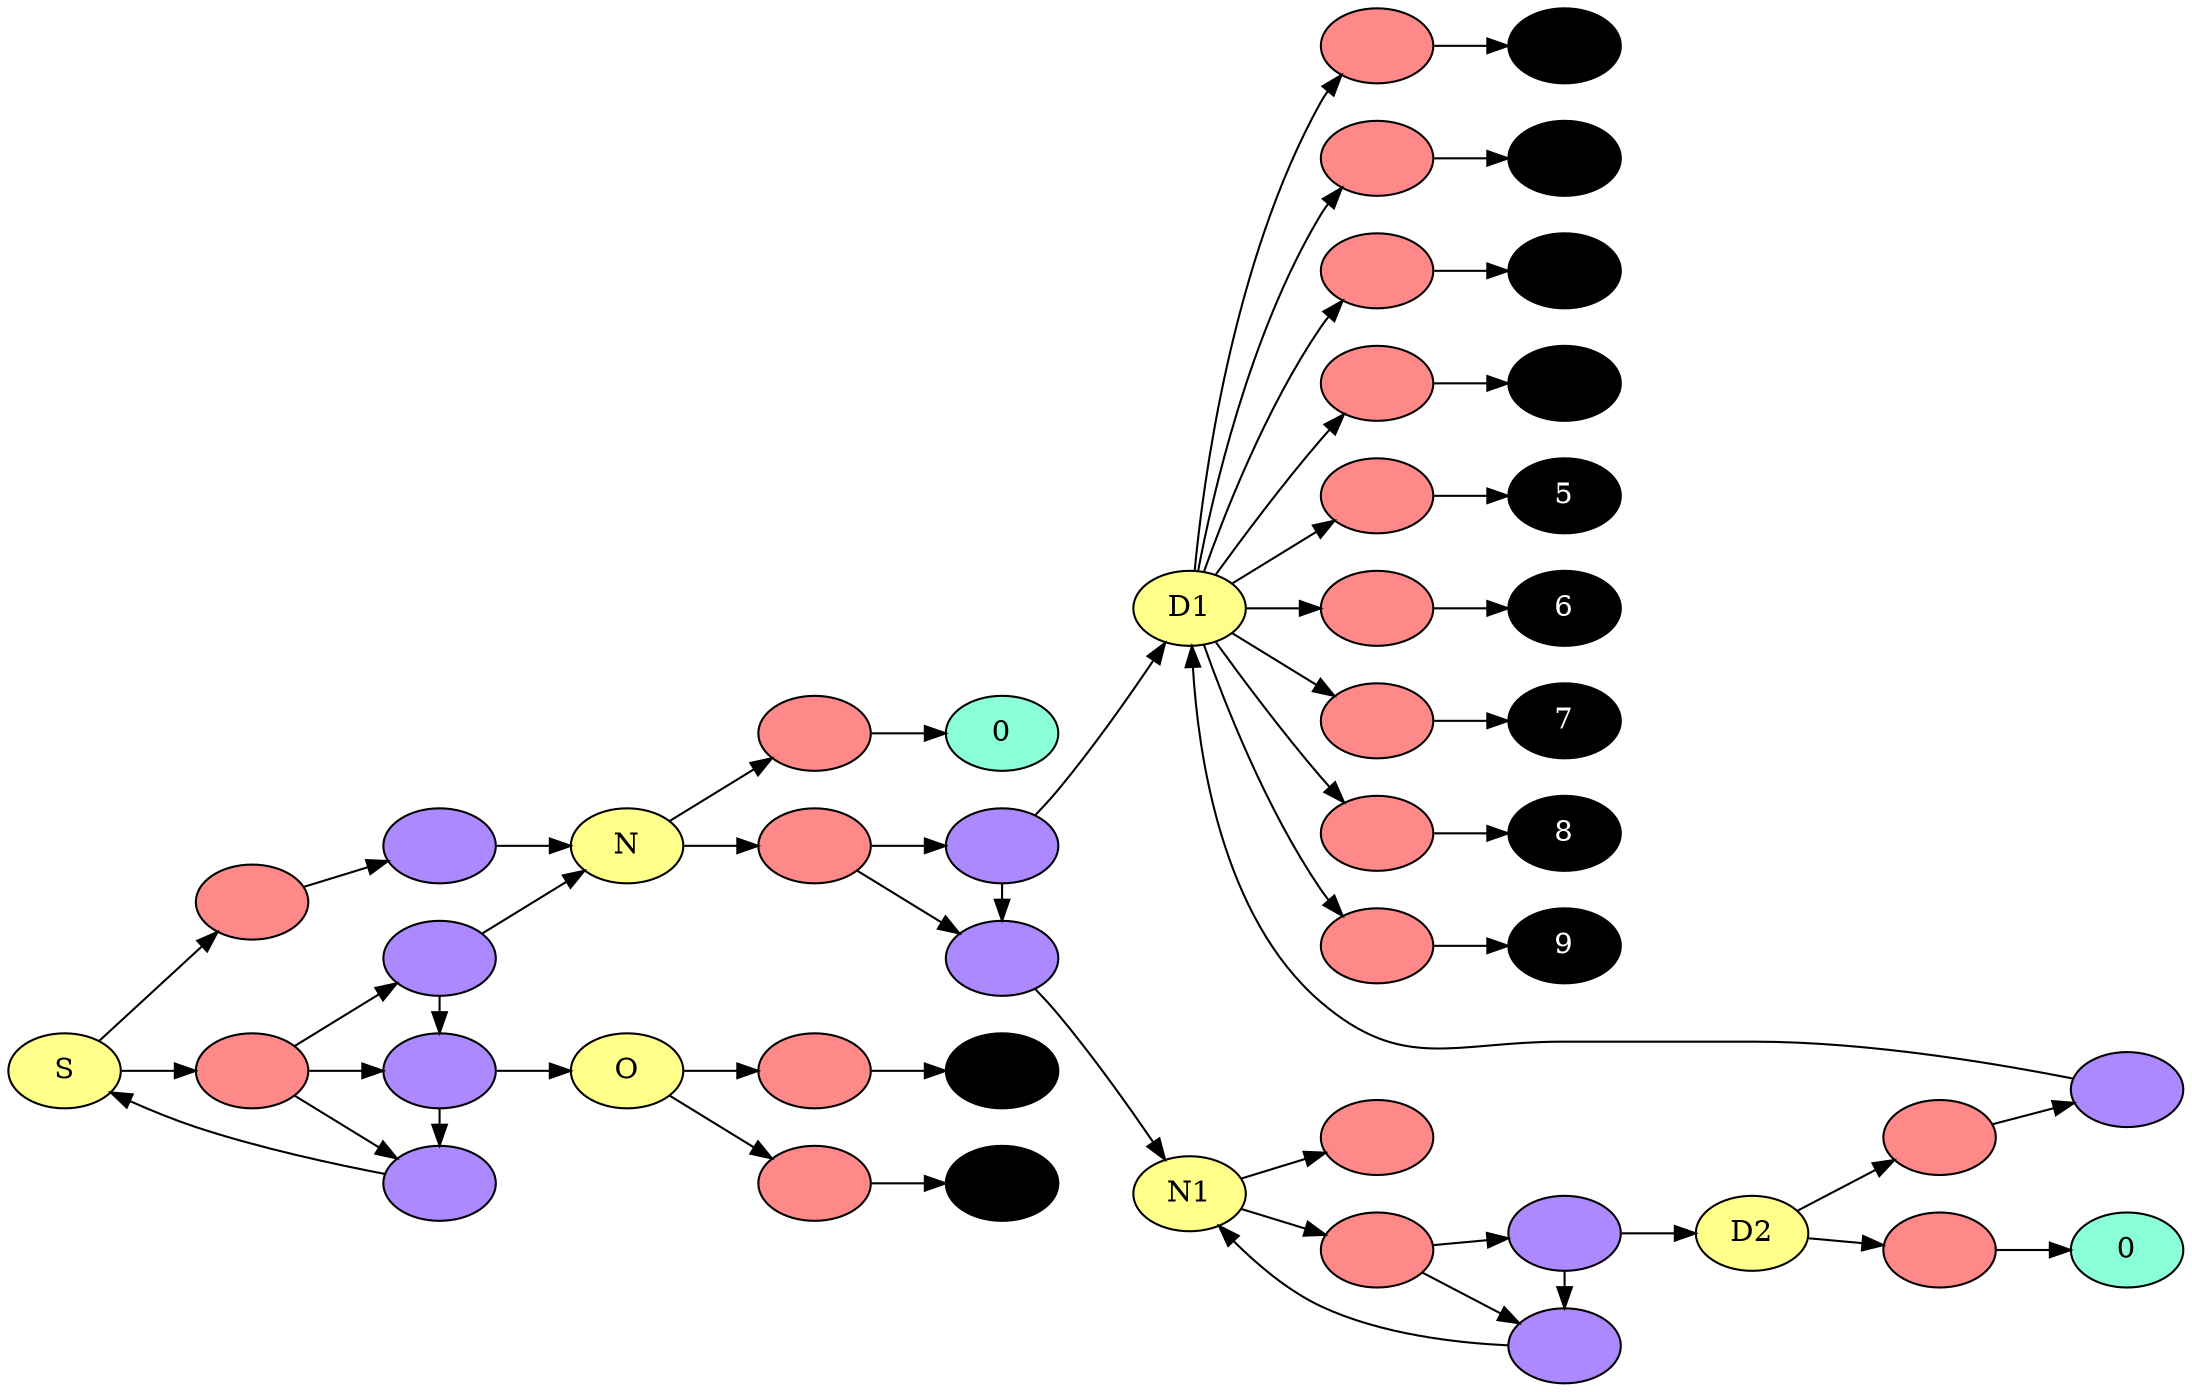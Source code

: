 digraph S {
  node[style=filled,fillcolor="#ffff89"]
  S
  O
  N
  D1
  N1
  D2

  node[label="",style=filled,fillcolor="#ff8989"]
  P1
  P2
  P3
  P4
  P5
  P6
  P7
  P8
  P9
  P10
  P11
  P12
  P13
  P14
  P15
  P16
  P17
  P18
  P19

  node[style=filled,fillcolor="#ac89ff"]
  F1
  F2
  F3
  F4
  F5
  F6
  F7
  F8
  F9
  
  node[label="0",fillcolor=".444 .46 1"]
  "01"
  "02"
  node[label="\N"]
  "+"[fillcolor=".444 .46 !calc(11/12)"]
  "-"[fillcolor=".444 .46 !calc(10/12)"]
  "1"[fillcolor=".444 .46 !calc(9/12)"]
  "2"[fillcolor=".444 .46 !calc(8/12)"]
  "3"[fillcolor=".444 .46 !calc(7/12)"]
  "4"[fillcolor=".444 .46 !calc(6/12)"]
  node[fontcolor=white]
  "5"[fillcolor=".444 .46 !calc(5/12)"]
  "6"[fillcolor=".444 .46 !calc(4/12)"]
  "7"[fillcolor=".444 .46 !calc(3/12)"]
  "8"[fillcolor=".444 .46 !calc(2/12)"]
  "9"[fillcolor=".444 .46 !calc(1/12)"]

  node[label="\N"]
  rankdir=LR
  S -> P1
  S -> P2
  P1 -> F1
  P2 -> F2
  P2 -> F3
  P2 -> F4
  F1 -> N
  F2 -> N
  F3 -> O
  F4 -> S
  F2 -> F3 -> F4
  {rank=same; F2 F3 F4}

  O -> P3
  O -> P4
  P3 -> "+"
  P4 -> "-"

  N -> P5
  N -> P6
  P5 -> "01"
  P6 -> F5
  P6 -> F6
  F5 -> D1
  F6 -> N1
  F5 -> F6
  {rank=same; F5 F6 }

  D1 -> P9
  D1 -> P10
  D1 -> P11
  D1 -> P12
  D1 -> P13
  D1 -> P14
  D1 -> P15
  D1 -> P16
  D1 -> P17
  P9 -> "1"
  P10 -> "2"
  P11 -> "3"
  P12 -> "4"
  P13 -> "5"
  P14 -> "6"
  P15 -> "7"
  P16 -> "8"
  P17 -> "9"

  N1 -> P18
  N1 -> P19
  P19 -> F8
  P19 -> F9
  F8 -> D2
  F9 -> N1
  F8 -> F9
  {rank=same; F8 F9}

  D2 -> P7
  D2 -> P8
  P7 -> "02"
  P8 -> F7
  F7 -> D1

  {rank=same; N1, D1 }
}